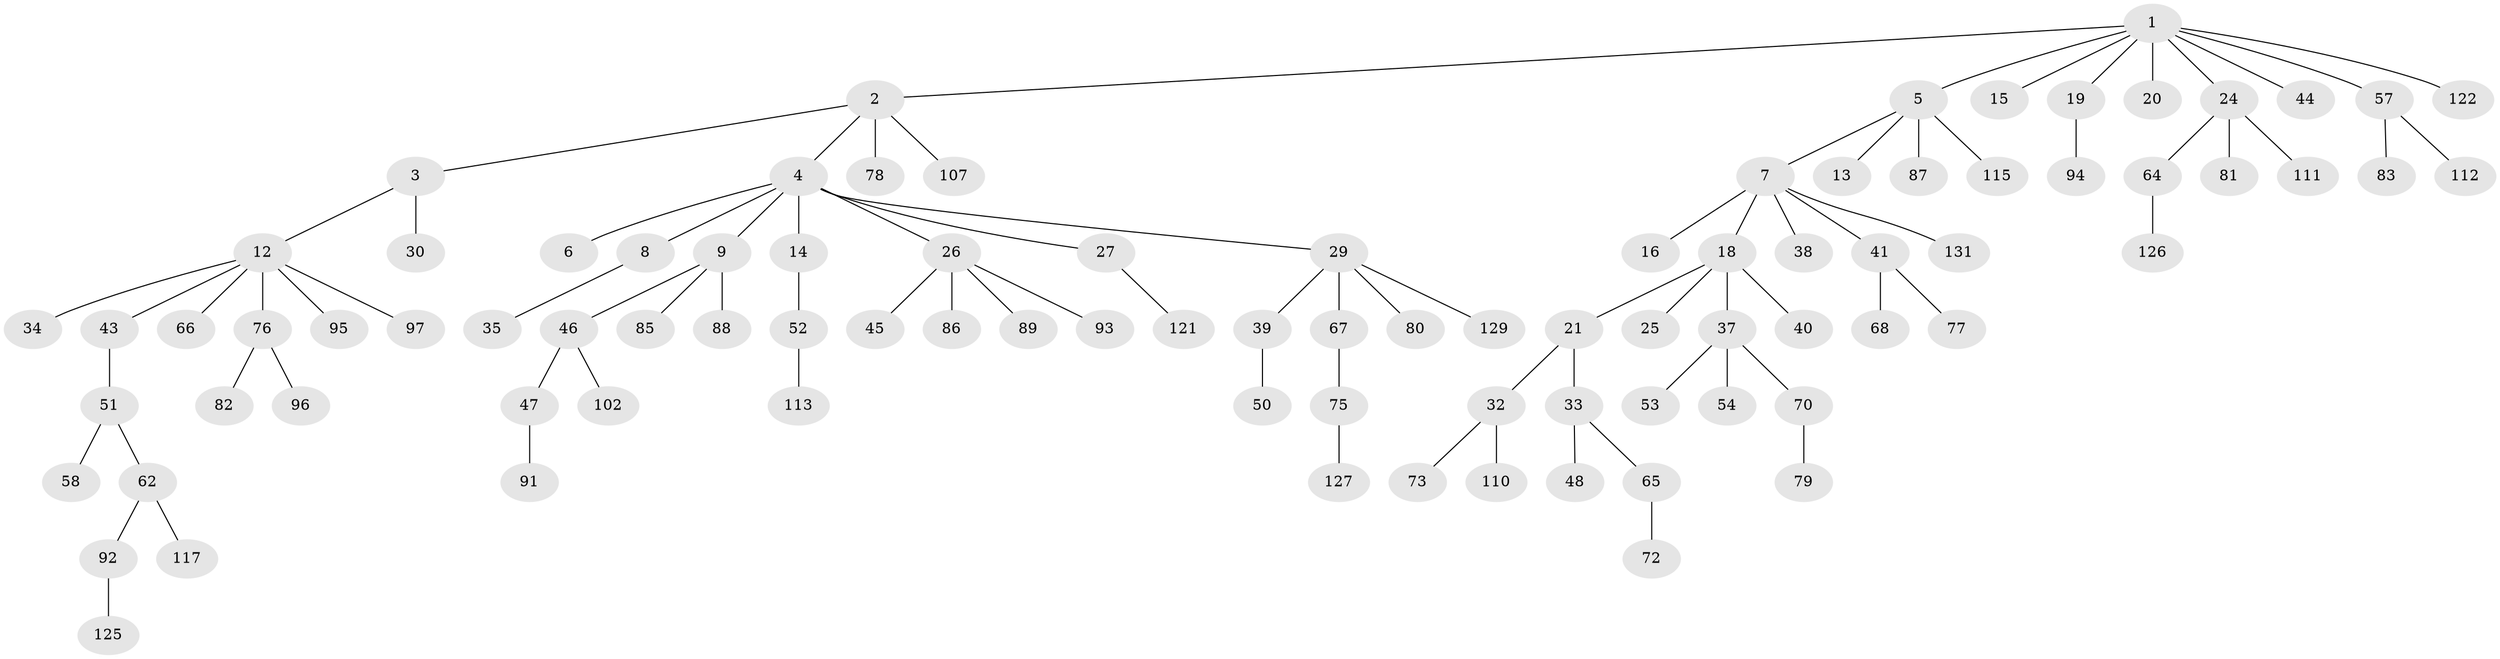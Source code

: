 // original degree distribution, {9: 0.007518796992481203, 5: 0.03007518796992481, 4: 0.06015037593984962, 7: 0.015037593984962405, 2: 0.2706766917293233, 3: 0.11278195488721804, 1: 0.49624060150375937, 6: 0.007518796992481203}
// Generated by graph-tools (version 1.1) at 2025/11/02/27/25 16:11:28]
// undirected, 91 vertices, 90 edges
graph export_dot {
graph [start="1"]
  node [color=gray90,style=filled];
  1 [super="+31"];
  2 [super="+99"];
  3 [super="+59"];
  4 [super="+17"];
  5;
  6 [super="+36"];
  7 [super="+10"];
  8 [super="+60"];
  9 [super="+11"];
  12 [super="+23"];
  13 [super="+103"];
  14 [super="+106"];
  15;
  16;
  18 [super="+28"];
  19 [super="+128"];
  20 [super="+133"];
  21 [super="+22"];
  24 [super="+109"];
  25 [super="+61"];
  26 [super="+56"];
  27 [super="+123"];
  29 [super="+42"];
  30;
  32 [super="+130"];
  33 [super="+108"];
  34 [super="+114"];
  35;
  37 [super="+69"];
  38;
  39 [super="+49"];
  40 [super="+132"];
  41 [super="+63"];
  43;
  44 [super="+71"];
  45 [super="+120"];
  46;
  47;
  48;
  50 [super="+124"];
  51 [super="+55"];
  52 [super="+84"];
  53;
  54;
  57;
  58;
  62 [super="+101"];
  64;
  65;
  66;
  67;
  68;
  70 [super="+74"];
  72;
  73;
  75 [super="+100"];
  76 [super="+90"];
  77 [super="+119"];
  78;
  79 [super="+105"];
  80 [super="+118"];
  81;
  82;
  83;
  85;
  86;
  87;
  88;
  89;
  91 [super="+116"];
  92 [super="+104"];
  93;
  94;
  95;
  96 [super="+98"];
  97;
  102;
  107;
  110;
  111;
  112;
  113;
  115;
  117;
  121;
  122;
  125;
  126;
  127;
  129;
  131;
  1 -- 2;
  1 -- 5;
  1 -- 15;
  1 -- 19;
  1 -- 20;
  1 -- 24;
  1 -- 44;
  1 -- 122;
  1 -- 57;
  2 -- 3;
  2 -- 4;
  2 -- 78;
  2 -- 107;
  3 -- 12;
  3 -- 30;
  4 -- 6;
  4 -- 8;
  4 -- 9;
  4 -- 14;
  4 -- 29;
  4 -- 26;
  4 -- 27;
  5 -- 7;
  5 -- 13;
  5 -- 87;
  5 -- 115;
  7 -- 16;
  7 -- 18;
  7 -- 41;
  7 -- 131;
  7 -- 38;
  8 -- 35;
  9 -- 88;
  9 -- 85;
  9 -- 46;
  12 -- 97;
  12 -- 34;
  12 -- 66;
  12 -- 43;
  12 -- 95;
  12 -- 76;
  14 -- 52;
  18 -- 21;
  18 -- 25;
  18 -- 37;
  18 -- 40;
  19 -- 94;
  21 -- 32;
  21 -- 33;
  24 -- 64;
  24 -- 81;
  24 -- 111;
  26 -- 45;
  26 -- 89;
  26 -- 93;
  26 -- 86;
  27 -- 121;
  29 -- 39;
  29 -- 67;
  29 -- 80;
  29 -- 129;
  32 -- 73;
  32 -- 110;
  33 -- 48;
  33 -- 65;
  37 -- 53;
  37 -- 54;
  37 -- 70;
  39 -- 50;
  41 -- 68;
  41 -- 77;
  43 -- 51;
  46 -- 47;
  46 -- 102;
  47 -- 91;
  51 -- 58;
  51 -- 62;
  52 -- 113;
  57 -- 83;
  57 -- 112;
  62 -- 92;
  62 -- 117;
  64 -- 126;
  65 -- 72;
  67 -- 75;
  70 -- 79;
  75 -- 127;
  76 -- 82;
  76 -- 96;
  92 -- 125;
}

